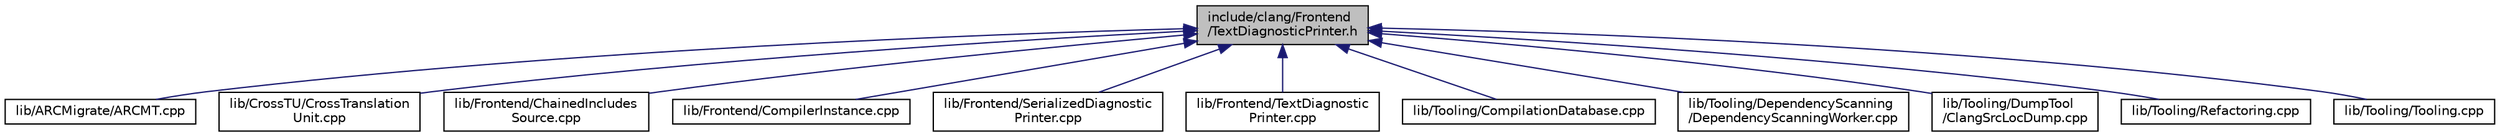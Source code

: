 digraph "include/clang/Frontend/TextDiagnosticPrinter.h"
{
 // LATEX_PDF_SIZE
  bgcolor="transparent";
  edge [fontname="Helvetica",fontsize="10",labelfontname="Helvetica",labelfontsize="10"];
  node [fontname="Helvetica",fontsize="10",shape=record];
  Node1 [label="include/clang/Frontend\l/TextDiagnosticPrinter.h",height=0.2,width=0.4,color="black", fillcolor="grey75", style="filled", fontcolor="black",tooltip=" "];
  Node1 -> Node2 [dir="back",color="midnightblue",fontsize="10",style="solid",fontname="Helvetica"];
  Node2 [label="lib/ARCMigrate/ARCMT.cpp",height=0.2,width=0.4,color="black",URL="$ARCMT_8cpp.html",tooltip=" "];
  Node1 -> Node3 [dir="back",color="midnightblue",fontsize="10",style="solid",fontname="Helvetica"];
  Node3 [label="lib/CrossTU/CrossTranslation\lUnit.cpp",height=0.2,width=0.4,color="black",URL="$CrossTranslationUnit_8cpp.html",tooltip=" "];
  Node1 -> Node4 [dir="back",color="midnightblue",fontsize="10",style="solid",fontname="Helvetica"];
  Node4 [label="lib/Frontend/ChainedIncludes\lSource.cpp",height=0.2,width=0.4,color="black",URL="$ChainedIncludesSource_8cpp.html",tooltip=" "];
  Node1 -> Node5 [dir="back",color="midnightblue",fontsize="10",style="solid",fontname="Helvetica"];
  Node5 [label="lib/Frontend/CompilerInstance.cpp",height=0.2,width=0.4,color="black",URL="$CompilerInstance_8cpp.html",tooltip=" "];
  Node1 -> Node6 [dir="back",color="midnightblue",fontsize="10",style="solid",fontname="Helvetica"];
  Node6 [label="lib/Frontend/SerializedDiagnostic\lPrinter.cpp",height=0.2,width=0.4,color="black",URL="$SerializedDiagnosticPrinter_8cpp.html",tooltip=" "];
  Node1 -> Node7 [dir="back",color="midnightblue",fontsize="10",style="solid",fontname="Helvetica"];
  Node7 [label="lib/Frontend/TextDiagnostic\lPrinter.cpp",height=0.2,width=0.4,color="black",URL="$TextDiagnosticPrinter_8cpp.html",tooltip=" "];
  Node1 -> Node8 [dir="back",color="midnightblue",fontsize="10",style="solid",fontname="Helvetica"];
  Node8 [label="lib/Tooling/CompilationDatabase.cpp",height=0.2,width=0.4,color="black",URL="$CompilationDatabase_8cpp.html",tooltip=" "];
  Node1 -> Node9 [dir="back",color="midnightblue",fontsize="10",style="solid",fontname="Helvetica"];
  Node9 [label="lib/Tooling/DependencyScanning\l/DependencyScanningWorker.cpp",height=0.2,width=0.4,color="black",URL="$DependencyScanningWorker_8cpp.html",tooltip=" "];
  Node1 -> Node10 [dir="back",color="midnightblue",fontsize="10",style="solid",fontname="Helvetica"];
  Node10 [label="lib/Tooling/DumpTool\l/ClangSrcLocDump.cpp",height=0.2,width=0.4,color="black",URL="$ClangSrcLocDump_8cpp.html",tooltip=" "];
  Node1 -> Node11 [dir="back",color="midnightblue",fontsize="10",style="solid",fontname="Helvetica"];
  Node11 [label="lib/Tooling/Refactoring.cpp",height=0.2,width=0.4,color="black",URL="$Refactoring_8cpp.html",tooltip=" "];
  Node1 -> Node12 [dir="back",color="midnightblue",fontsize="10",style="solid",fontname="Helvetica"];
  Node12 [label="lib/Tooling/Tooling.cpp",height=0.2,width=0.4,color="black",URL="$Tooling_8cpp.html",tooltip=" "];
}
